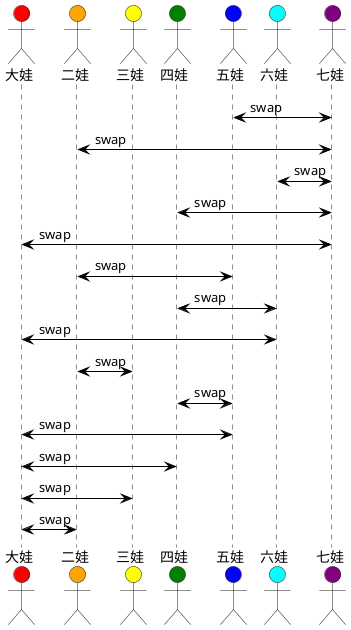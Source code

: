 @startuml timeline

actor 大娃 as waOne     #Red
actor 二娃 as waTwo     #Orange
actor 三娃 as waThree   #Yellow
actor 四娃 as waFour    #Green
actor 五娃 as waFive    #Blue
actor 六娃 as waSix     #Cyan
actor 七娃 as waSeven   #Purple

waSeven <-[#Black]> waFive : swap
waSeven <-[#Black]> waTwo : swap
waSeven <-[#Black]> waSix : swap
waSeven <-[#Black]> waFour : swap
waSeven <-[#Black]> waOne : swap

waFive <-[#Black]> waTwo : swap

waSix <-[#Black]> waFour : swap
waSix <-[#Black]> waOne : swap

waThree <-[#Black]> waTwo : swap

waFive <-[#Black]> waFour : swap
waFive <-[#Black]> waOne : swap

waFour <-[#Black]> waOne : swap

waThree <-[#Black]> waOne : swap

waTwo <-[#Black]> waOne : swap


@enduml